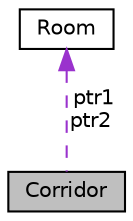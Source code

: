 digraph "Corridor"
{
  edge [fontname="Helvetica",fontsize="10",labelfontname="Helvetica",labelfontsize="10"];
  node [fontname="Helvetica",fontsize="10",shape=record];
  Node1 [label="Corridor",height=0.2,width=0.4,color="black", fillcolor="grey75", style="filled", fontcolor="black"];
  Node2 -> Node1 [dir="back",color="darkorchid3",fontsize="10",style="dashed",label=" ptr1\nptr2" ,fontname="Helvetica"];
  Node2 [label="Room",height=0.2,width=0.4,color="black", fillcolor="white", style="filled",URL="$classRoom.html"];
}
